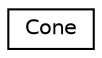 digraph "Graphical Class Hierarchy"
{
 // LATEX_PDF_SIZE
  edge [fontname="Helvetica",fontsize="10",labelfontname="Helvetica",labelfontsize="10"];
  node [fontname="Helvetica",fontsize="10",shape=record];
  rankdir="LR";
  Node0 [label="Cone",height=0.2,width=0.4,color="black", fillcolor="white", style="filled",URL="$d9/d5c/structCone.html",tooltip=" "];
}
